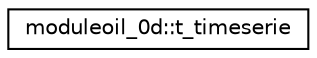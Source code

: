 digraph "Graphical Class Hierarchy"
{
 // LATEX_PDF_SIZE
  edge [fontname="Helvetica",fontsize="10",labelfontname="Helvetica",labelfontsize="10"];
  node [fontname="Helvetica",fontsize="10",shape=record];
  rankdir="LR";
  Node0 [label="moduleoil_0d::t_timeserie",height=0.2,width=0.4,color="black", fillcolor="white", style="filled",URL="$structmoduleoil__0d_1_1t__timeserie.html",tooltip=" "];
}
